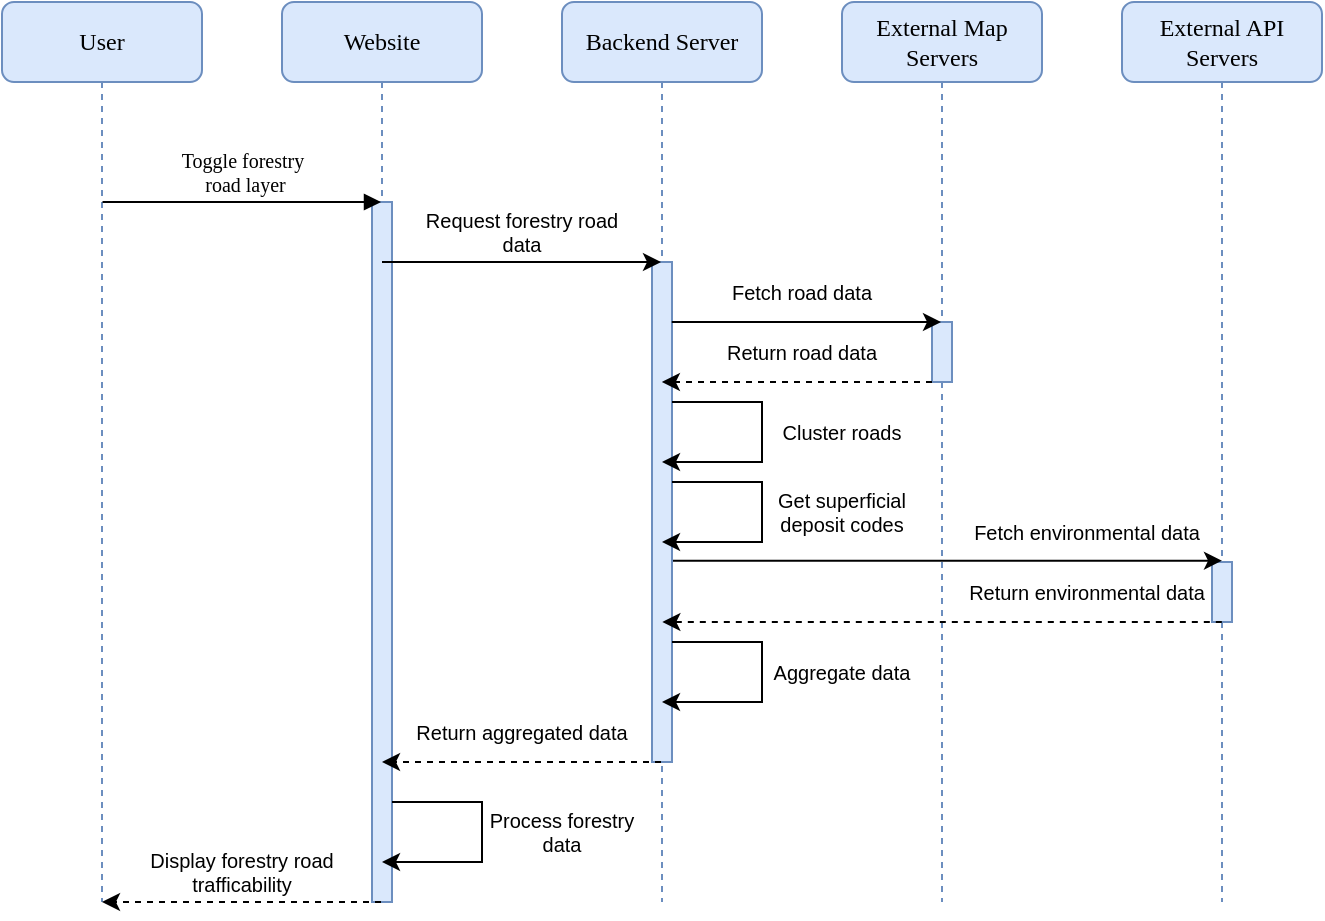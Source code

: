 <mxfile version="27.0.5">
  <diagram name="Page-1" id="13e1069c-82ec-6db2-03f1-153e76fe0fe0">
    <mxGraphModel dx="1130" dy="701" grid="1" gridSize="10" guides="1" tooltips="1" connect="1" arrows="1" fold="1" page="1" pageScale="1" pageWidth="1100" pageHeight="850" background="none" math="0" shadow="0">
      <root>
        <mxCell id="0" />
        <mxCell id="1" parent="0" />
        <mxCell id="7baba1c4bc27f4b0-4" value="External Map Servers" style="shape=umlLifeline;perimeter=lifelinePerimeter;whiteSpace=wrap;html=1;container=1;collapsible=0;recursiveResize=0;outlineConnect=0;rounded=1;shadow=0;comic=0;labelBackgroundColor=none;strokeWidth=1;fontFamily=Verdana;fontSize=12;align=center;fillColor=#dae8fc;strokeColor=#6c8ebf;" parent="1" vertex="1">
          <mxGeometry x="520" y="80" width="100" height="450" as="geometry" />
        </mxCell>
        <UserObject label="" id="7baba1c4bc27f4b0-16">
          <mxCell style="html=1;points=[];perimeter=orthogonalPerimeter;rounded=0;shadow=0;comic=0;labelBackgroundColor=none;strokeWidth=1;fontFamily=Verdana;fontSize=12;align=center;fillColor=#dae8fc;strokeColor=#6c8ebf;" parent="1" vertex="1">
            <mxGeometry x="565" y="240" width="10" height="30" as="geometry" />
          </mxCell>
        </UserObject>
        <mxCell id="7baba1c4bc27f4b0-2" value="Website" style="shape=umlLifeline;perimeter=lifelinePerimeter;whiteSpace=wrap;html=1;container=1;collapsible=0;recursiveResize=0;outlineConnect=0;rounded=1;shadow=0;comic=0;labelBackgroundColor=none;strokeWidth=1;fontFamily=Verdana;fontSize=12;align=center;fillColor=#dae8fc;strokeColor=#6c8ebf;" parent="1" vertex="1">
          <mxGeometry x="240" y="80" width="100" height="450" as="geometry" />
        </mxCell>
        <mxCell id="7baba1c4bc27f4b0-10" value="" style="html=1;points=[[0.5,0,0,0,0],[0.5,1,0,0,0]];perimeter=orthogonalPerimeter;rounded=0;shadow=0;comic=0;labelBackgroundColor=none;strokeWidth=1;fontFamily=Verdana;fontSize=12;align=center;fillColor=#dae8fc;strokeColor=#6c8ebf;" parent="7baba1c4bc27f4b0-2" vertex="1">
          <mxGeometry x="45" y="100" width="10" height="350" as="geometry" />
        </mxCell>
        <mxCell id="2a3F7iNn9ZyBU1P543Ty-39" value="" style="endArrow=classic;html=1;rounded=0;" edge="1" parent="7baba1c4bc27f4b0-2" target="7baba1c4bc27f4b0-2">
          <mxGeometry width="50" height="50" relative="1" as="geometry">
            <mxPoint x="55.001" y="400" as="sourcePoint" />
            <mxPoint x="50" y="430" as="targetPoint" />
            <Array as="points">
              <mxPoint x="100" y="400" />
              <mxPoint x="100" y="430" />
            </Array>
          </mxGeometry>
        </mxCell>
        <mxCell id="7baba1c4bc27f4b0-3" value="Backend Server" style="shape=umlLifeline;perimeter=lifelinePerimeter;whiteSpace=wrap;html=1;container=1;collapsible=0;recursiveResize=0;outlineConnect=0;rounded=1;shadow=0;comic=0;labelBackgroundColor=none;strokeWidth=1;fontFamily=Verdana;fontSize=12;align=center;fillColor=#dae8fc;strokeColor=#6c8ebf;" parent="1" vertex="1">
          <mxGeometry x="380" y="80" width="100" height="450" as="geometry" />
        </mxCell>
        <mxCell id="f6eeiFevcDU4rNr8g4Kw-4" value="" style="html=1;points=[[0.5,0,0,0,0],[0.5,1,0,0,0]];perimeter=orthogonalPerimeter;rounded=0;shadow=0;comic=0;labelBackgroundColor=none;strokeWidth=1;fontFamily=Verdana;fontSize=12;align=center;fillColor=#dae8fc;strokeColor=#6c8ebf;" parent="7baba1c4bc27f4b0-3" vertex="1">
          <mxGeometry x="45" y="130" width="10" height="250" as="geometry" />
        </mxCell>
        <mxCell id="f6eeiFevcDU4rNr8g4Kw-6" value="" style="endArrow=classic;html=1;rounded=0;endFill=1;" parent="7baba1c4bc27f4b0-3" target="7baba1c4bc27f4b0-4" edge="1">
          <mxGeometry width="50" height="50" relative="1" as="geometry">
            <mxPoint x="54.889" y="160" as="sourcePoint" />
            <mxPoint x="180" y="170" as="targetPoint" />
          </mxGeometry>
        </mxCell>
        <mxCell id="f6eeiFevcDU4rNr8g4Kw-11" value="" style="endArrow=classic;html=1;rounded=0;" parent="7baba1c4bc27f4b0-3" target="7baba1c4bc27f4b0-3" edge="1">
          <mxGeometry width="50" height="50" relative="1" as="geometry">
            <mxPoint x="55.001" y="200" as="sourcePoint" />
            <mxPoint x="49.929" y="220" as="targetPoint" />
            <Array as="points">
              <mxPoint x="100" y="200" />
              <mxPoint x="100" y="230" />
            </Array>
          </mxGeometry>
        </mxCell>
        <mxCell id="2a3F7iNn9ZyBU1P543Ty-15" value="" style="endArrow=classic;html=1;rounded=0;" edge="1" parent="7baba1c4bc27f4b0-3">
          <mxGeometry width="50" height="50" relative="1" as="geometry">
            <mxPoint x="55.001" y="240" as="sourcePoint" />
            <mxPoint x="50" y="270" as="targetPoint" />
            <Array as="points">
              <mxPoint x="100" y="240" />
              <mxPoint x="100" y="270" />
            </Array>
          </mxGeometry>
        </mxCell>
        <mxCell id="2a3F7iNn9ZyBU1P543Ty-36" value="" style="endArrow=classic;html=1;rounded=0;" edge="1" parent="7baba1c4bc27f4b0-3">
          <mxGeometry width="50" height="50" relative="1" as="geometry">
            <mxPoint x="55.001" y="320" as="sourcePoint" />
            <mxPoint x="50" y="350" as="targetPoint" />
            <Array as="points">
              <mxPoint x="100" y="320" />
              <mxPoint x="100" y="350" />
            </Array>
          </mxGeometry>
        </mxCell>
        <mxCell id="7baba1c4bc27f4b0-8" value="User" style="shape=umlLifeline;perimeter=lifelinePerimeter;whiteSpace=wrap;html=1;container=1;collapsible=0;recursiveResize=0;outlineConnect=0;rounded=1;shadow=0;comic=0;labelBackgroundColor=none;strokeWidth=1;fontFamily=Verdana;fontSize=12;align=center;fillColor=#dae8fc;strokeColor=#6c8ebf;" parent="1" vertex="1">
          <mxGeometry x="100" y="80" width="100" height="450" as="geometry" />
        </mxCell>
        <mxCell id="f6eeiFevcDU4rNr8g4Kw-3" value="" style="endArrow=classic;html=1;rounded=0;" parent="1" source="7baba1c4bc27f4b0-2" target="7baba1c4bc27f4b0-3" edge="1">
          <mxGeometry width="50" height="50" relative="1" as="geometry">
            <mxPoint x="430" y="330" as="sourcePoint" />
            <mxPoint x="360" y="230" as="targetPoint" />
            <Array as="points">
              <mxPoint x="380" y="210" />
            </Array>
          </mxGeometry>
        </mxCell>
        <mxCell id="f6eeiFevcDU4rNr8g4Kw-7" value="" style="endArrow=classic;html=1;rounded=0;dashed=1;" parent="1" edge="1">
          <mxGeometry width="50" height="50" relative="1" as="geometry">
            <mxPoint x="565" y="270" as="sourcePoint" />
            <mxPoint x="429.929" y="270" as="targetPoint" />
          </mxGeometry>
        </mxCell>
        <mxCell id="f6eeiFevcDU4rNr8g4Kw-19" value="&lt;font&gt;Request forestry road data&lt;/font&gt;" style="text;html=1;align=center;verticalAlign=middle;whiteSpace=wrap;rounded=0;fontSize=10;" parent="1" vertex="1">
          <mxGeometry x="310" y="180" width="100" height="30" as="geometry" />
        </mxCell>
        <mxCell id="f6eeiFevcDU4rNr8g4Kw-24" value="&lt;span&gt;Return road data&lt;/span&gt;" style="text;html=1;align=center;verticalAlign=middle;whiteSpace=wrap;rounded=0;fontSize=10;" parent="1" vertex="1">
          <mxGeometry x="440" y="240" width="120" height="30" as="geometry" />
        </mxCell>
        <mxCell id="f6eeiFevcDU4rNr8g4Kw-26" value="&lt;span&gt;Cluster roads&lt;/span&gt;" style="text;html=1;align=center;verticalAlign=middle;whiteSpace=wrap;rounded=0;fontSize=10;" parent="1" vertex="1">
          <mxGeometry x="480" y="280" width="80" height="30" as="geometry" />
        </mxCell>
        <mxCell id="2a3F7iNn9ZyBU1P543Ty-1" value="External API Servers" style="shape=umlLifeline;perimeter=lifelinePerimeter;whiteSpace=wrap;html=1;container=1;collapsible=0;recursiveResize=0;outlineConnect=0;rounded=1;shadow=0;comic=0;labelBackgroundColor=none;strokeWidth=1;fontFamily=Verdana;fontSize=12;align=center;fillColor=#dae8fc;strokeColor=#6c8ebf;" vertex="1" parent="1">
          <mxGeometry x="660" y="80" width="100" height="450" as="geometry" />
        </mxCell>
        <mxCell id="f6eeiFevcDU4rNr8g4Kw-20" value="&lt;span&gt;Fetch road data&lt;/span&gt;" style="text;html=1;align=center;verticalAlign=middle;whiteSpace=wrap;rounded=0;fontSize=10;" parent="1" vertex="1">
          <mxGeometry x="440" y="210" width="120" height="30" as="geometry" />
        </mxCell>
        <mxCell id="2a3F7iNn9ZyBU1P543Ty-16" value="&lt;span&gt;Aggregate data&lt;/span&gt;" style="text;html=1;align=center;verticalAlign=middle;whiteSpace=wrap;rounded=0;fontSize=10;" vertex="1" parent="1">
          <mxGeometry x="480" y="400" width="80" height="30" as="geometry" />
        </mxCell>
        <mxCell id="7baba1c4bc27f4b0-11" value="&lt;font&gt;Toggle forestry&lt;/font&gt;&lt;div&gt;&lt;font&gt;&amp;nbsp;road layer&lt;/font&gt;&lt;/div&gt;" style="html=1;verticalAlign=bottom;endArrow=block;labelBackgroundColor=none;fontFamily=Verdana;fontSize=10;edgeStyle=elbowEdgeStyle;elbow=horizontal;" parent="1" edge="1">
          <mxGeometry relative="1" as="geometry">
            <mxPoint x="150.262" y="180" as="sourcePoint" />
            <mxPoint x="289.5" y="180" as="targetPoint" />
          </mxGeometry>
        </mxCell>
        <mxCell id="f6eeiFevcDU4rNr8g4Kw-15" value="" style="endArrow=classic;html=1;rounded=0;dashed=1;" parent="1" edge="1" target="7baba1c4bc27f4b0-8" source="7baba1c4bc27f4b0-2">
          <mxGeometry width="50" height="50" relative="1" as="geometry">
            <mxPoint x="285.48" y="540" as="sourcePoint" />
            <mxPoint x="149.869" y="540" as="targetPoint" />
            <Array as="points">
              <mxPoint x="220" y="530" />
            </Array>
          </mxGeometry>
        </mxCell>
        <mxCell id="f6eeiFevcDU4rNr8g4Kw-35" value="&lt;span&gt;Display forestry road trafficability&lt;/span&gt;" style="text;html=1;align=center;verticalAlign=middle;whiteSpace=wrap;rounded=0;fontSize=10;" parent="1" vertex="1">
          <mxGeometry x="160.48" y="500" width="120" height="30" as="geometry" />
        </mxCell>
        <mxCell id="f6eeiFevcDU4rNr8g4Kw-32" value="&lt;span&gt;Process forestry data&lt;/span&gt;" style="text;html=1;align=center;verticalAlign=middle;whiteSpace=wrap;rounded=0;fontSize=10;" parent="1" vertex="1">
          <mxGeometry x="340.48" y="480" width="80" height="30" as="geometry" />
        </mxCell>
        <mxCell id="f6eeiFevcDU4rNr8g4Kw-30" value="&lt;span&gt;Return aggregated data&lt;/span&gt;" style="text;html=1;align=center;verticalAlign=middle;whiteSpace=wrap;rounded=0;fontSize=10;" parent="1" vertex="1">
          <mxGeometry x="300.48" y="430" width="120" height="30" as="geometry" />
        </mxCell>
        <mxCell id="f6eeiFevcDU4rNr8g4Kw-12" value="" style="endArrow=classic;html=1;rounded=0;dashed=1;" parent="1" edge="1" target="7baba1c4bc27f4b0-2" source="7baba1c4bc27f4b0-3">
          <mxGeometry width="50" height="50" relative="1" as="geometry">
            <mxPoint x="430.13" y="430.0" as="sourcePoint" />
            <mxPoint x="290.827" y="430.0" as="targetPoint" />
            <Array as="points">
              <mxPoint x="370" y="460" />
            </Array>
          </mxGeometry>
        </mxCell>
        <UserObject label="" id="2a3F7iNn9ZyBU1P543Ty-10">
          <mxCell style="html=1;points=[];perimeter=orthogonalPerimeter;rounded=0;shadow=0;comic=0;labelBackgroundColor=none;strokeWidth=1;fontFamily=Verdana;fontSize=12;align=center;fillColor=#dae8fc;strokeColor=#6c8ebf;" vertex="1" parent="1">
            <mxGeometry x="705" y="360" width="10" height="30" as="geometry" />
          </mxCell>
        </UserObject>
        <mxCell id="2a3F7iNn9ZyBU1P543Ty-18" value="&lt;span&gt;Return environmental data&lt;/span&gt;" style="text;html=1;align=center;verticalAlign=middle;whiteSpace=wrap;rounded=0;fontSize=10;" vertex="1" parent="1">
          <mxGeometry x="575" y="360" width="135" height="30" as="geometry" />
        </mxCell>
        <mxCell id="2a3F7iNn9ZyBU1P543Ty-13" value="" style="endArrow=classic;html=1;rounded=0;dashed=1;" edge="1" parent="1">
          <mxGeometry width="50" height="50" relative="1" as="geometry">
            <mxPoint x="709.91" y="390.0" as="sourcePoint" />
            <mxPoint x="430.172" y="390.0" as="targetPoint" />
          </mxGeometry>
        </mxCell>
        <mxCell id="2a3F7iNn9ZyBU1P543Ty-11" value="" style="endArrow=classic;html=1;rounded=0;" edge="1" parent="1">
          <mxGeometry width="50" height="50" relative="1" as="geometry">
            <mxPoint x="435.5" y="359.35" as="sourcePoint" />
            <mxPoint x="710" y="359.35" as="targetPoint" />
          </mxGeometry>
        </mxCell>
        <mxCell id="2a3F7iNn9ZyBU1P543Ty-14" value="&lt;span&gt;Fetch environmental data&lt;/span&gt;" style="text;html=1;align=center;verticalAlign=middle;whiteSpace=wrap;rounded=0;fontSize=10;" vertex="1" parent="1">
          <mxGeometry x="575" y="330" width="135" height="30" as="geometry" />
        </mxCell>
        <mxCell id="2a3F7iNn9ZyBU1P543Ty-37" value="&lt;span&gt;Get superficial deposit codes&lt;/span&gt;" style="text;html=1;align=center;verticalAlign=middle;whiteSpace=wrap;rounded=0;fontSize=10;" vertex="1" parent="1">
          <mxGeometry x="480" y="320" width="80" height="30" as="geometry" />
        </mxCell>
      </root>
    </mxGraphModel>
  </diagram>
</mxfile>

